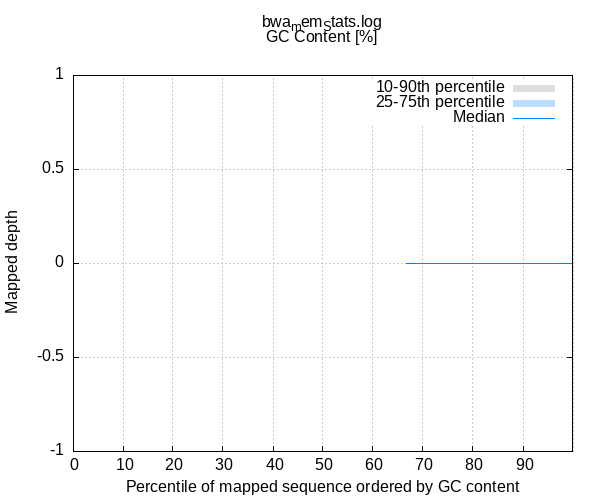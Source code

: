 
            set terminal png size 600,500 truecolor
            set output "bwa_mem_Stats/bwa_mem_Stats-gc-depth.png"
            set grid xtics ytics y2tics back lc rgb "#cccccc"
            set ylabel "Mapped depth"
            set xlabel "Percentile of mapped sequence ordered by GC content"
            set x2label "GC Content [%]"
            set title "bwa_mem_Stats.log"
            set x2tics ("30" 100.000,"40" 100.000,"50" 100.000)
            set xtics nomirror
            set xrange [0.1:99.9]

            plot '-' using 1:2:3 with filledcurve lt 1 lc rgb "#dedede" t '10-90th percentile' , \
                 '-' using 1:2:3 with filledcurve lt 1 lc rgb "#bbdeff" t '25-75th percentile' , \
                 '-' using 1:2 with lines lc rgb "#0084ff" t 'Median'
        66.667	0.000	0.000
100.000	0.005	0.005
end
66.667	0.000	0.000
100.000	0.005	0.005
end
66.667	0.000
100.000	0.005
end
